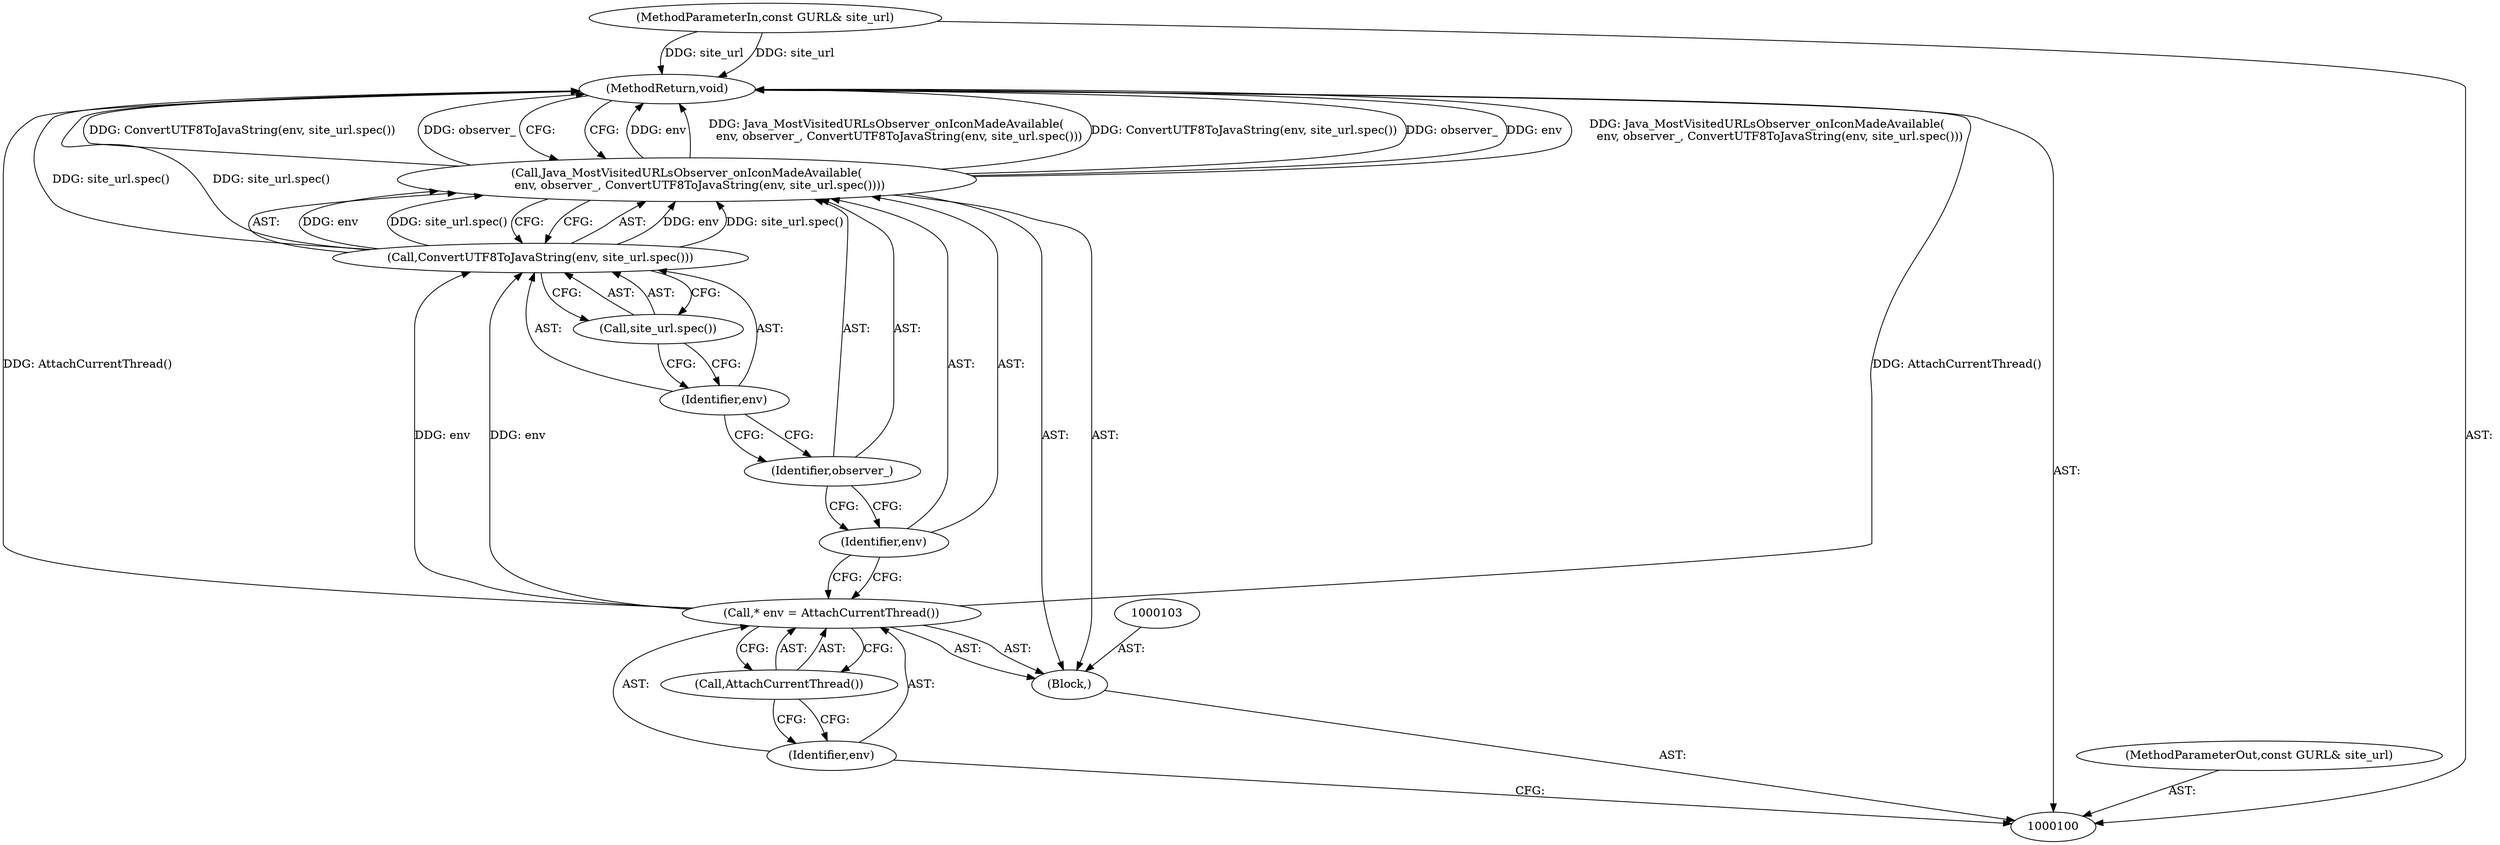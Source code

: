 digraph "1_Chrome_5c6e9372daae557d6857f02888e84363eeff9be9" {
"1000113" [label="(MethodReturn,void)"];
"1000102" [label="(Block,)"];
"1000101" [label="(MethodParameterIn,const GURL& site_url)"];
"1000141" [label="(MethodParameterOut,const GURL& site_url)"];
"1000105" [label="(Identifier,env)"];
"1000106" [label="(Call,AttachCurrentThread())"];
"1000104" [label="(Call,* env = AttachCurrentThread())"];
"1000107" [label="(Call,Java_MostVisitedURLsObserver_onIconMadeAvailable(\n       env, observer_, ConvertUTF8ToJavaString(env, site_url.spec())))"];
"1000109" [label="(Identifier,observer_)"];
"1000110" [label="(Call,ConvertUTF8ToJavaString(env, site_url.spec()))"];
"1000111" [label="(Identifier,env)"];
"1000112" [label="(Call,site_url.spec())"];
"1000108" [label="(Identifier,env)"];
"1000113" -> "1000100"  [label="AST: "];
"1000113" -> "1000107"  [label="CFG: "];
"1000107" -> "1000113"  [label="DDG: env"];
"1000107" -> "1000113"  [label="DDG: Java_MostVisitedURLsObserver_onIconMadeAvailable(\n       env, observer_, ConvertUTF8ToJavaString(env, site_url.spec()))"];
"1000107" -> "1000113"  [label="DDG: ConvertUTF8ToJavaString(env, site_url.spec())"];
"1000107" -> "1000113"  [label="DDG: observer_"];
"1000110" -> "1000113"  [label="DDG: site_url.spec()"];
"1000101" -> "1000113"  [label="DDG: site_url"];
"1000104" -> "1000113"  [label="DDG: AttachCurrentThread()"];
"1000102" -> "1000100"  [label="AST: "];
"1000103" -> "1000102"  [label="AST: "];
"1000104" -> "1000102"  [label="AST: "];
"1000107" -> "1000102"  [label="AST: "];
"1000101" -> "1000100"  [label="AST: "];
"1000101" -> "1000113"  [label="DDG: site_url"];
"1000141" -> "1000100"  [label="AST: "];
"1000105" -> "1000104"  [label="AST: "];
"1000105" -> "1000100"  [label="CFG: "];
"1000106" -> "1000105"  [label="CFG: "];
"1000106" -> "1000104"  [label="AST: "];
"1000106" -> "1000105"  [label="CFG: "];
"1000104" -> "1000106"  [label="CFG: "];
"1000104" -> "1000102"  [label="AST: "];
"1000104" -> "1000106"  [label="CFG: "];
"1000105" -> "1000104"  [label="AST: "];
"1000106" -> "1000104"  [label="AST: "];
"1000108" -> "1000104"  [label="CFG: "];
"1000104" -> "1000113"  [label="DDG: AttachCurrentThread()"];
"1000104" -> "1000110"  [label="DDG: env"];
"1000107" -> "1000102"  [label="AST: "];
"1000107" -> "1000110"  [label="CFG: "];
"1000108" -> "1000107"  [label="AST: "];
"1000109" -> "1000107"  [label="AST: "];
"1000110" -> "1000107"  [label="AST: "];
"1000113" -> "1000107"  [label="CFG: "];
"1000107" -> "1000113"  [label="DDG: env"];
"1000107" -> "1000113"  [label="DDG: Java_MostVisitedURLsObserver_onIconMadeAvailable(\n       env, observer_, ConvertUTF8ToJavaString(env, site_url.spec()))"];
"1000107" -> "1000113"  [label="DDG: ConvertUTF8ToJavaString(env, site_url.spec())"];
"1000107" -> "1000113"  [label="DDG: observer_"];
"1000110" -> "1000107"  [label="DDG: env"];
"1000110" -> "1000107"  [label="DDG: site_url.spec()"];
"1000109" -> "1000107"  [label="AST: "];
"1000109" -> "1000108"  [label="CFG: "];
"1000111" -> "1000109"  [label="CFG: "];
"1000110" -> "1000107"  [label="AST: "];
"1000110" -> "1000112"  [label="CFG: "];
"1000111" -> "1000110"  [label="AST: "];
"1000112" -> "1000110"  [label="AST: "];
"1000107" -> "1000110"  [label="CFG: "];
"1000110" -> "1000113"  [label="DDG: site_url.spec()"];
"1000110" -> "1000107"  [label="DDG: env"];
"1000110" -> "1000107"  [label="DDG: site_url.spec()"];
"1000104" -> "1000110"  [label="DDG: env"];
"1000111" -> "1000110"  [label="AST: "];
"1000111" -> "1000109"  [label="CFG: "];
"1000112" -> "1000111"  [label="CFG: "];
"1000112" -> "1000110"  [label="AST: "];
"1000112" -> "1000111"  [label="CFG: "];
"1000110" -> "1000112"  [label="CFG: "];
"1000108" -> "1000107"  [label="AST: "];
"1000108" -> "1000104"  [label="CFG: "];
"1000109" -> "1000108"  [label="CFG: "];
}
